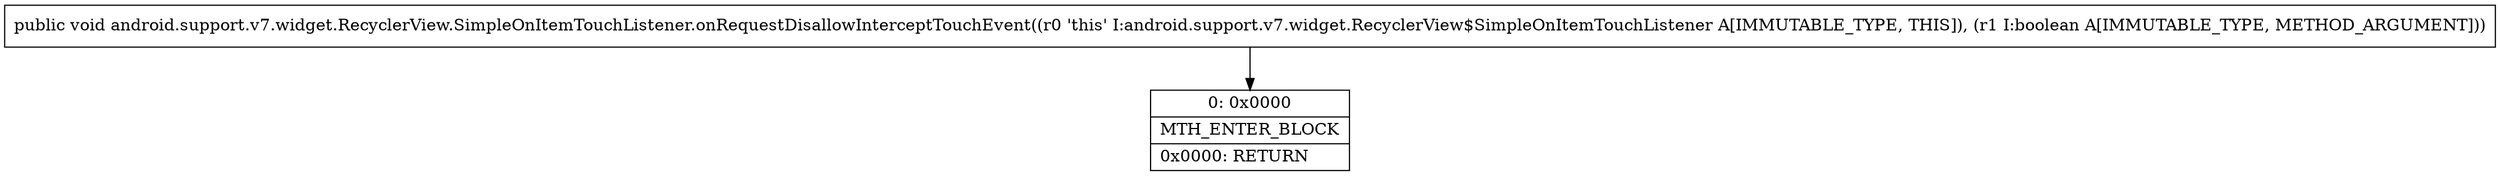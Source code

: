 digraph "CFG forandroid.support.v7.widget.RecyclerView.SimpleOnItemTouchListener.onRequestDisallowInterceptTouchEvent(Z)V" {
Node_0 [shape=record,label="{0\:\ 0x0000|MTH_ENTER_BLOCK\l|0x0000: RETURN   \l}"];
MethodNode[shape=record,label="{public void android.support.v7.widget.RecyclerView.SimpleOnItemTouchListener.onRequestDisallowInterceptTouchEvent((r0 'this' I:android.support.v7.widget.RecyclerView$SimpleOnItemTouchListener A[IMMUTABLE_TYPE, THIS]), (r1 I:boolean A[IMMUTABLE_TYPE, METHOD_ARGUMENT])) }"];
MethodNode -> Node_0;
}

